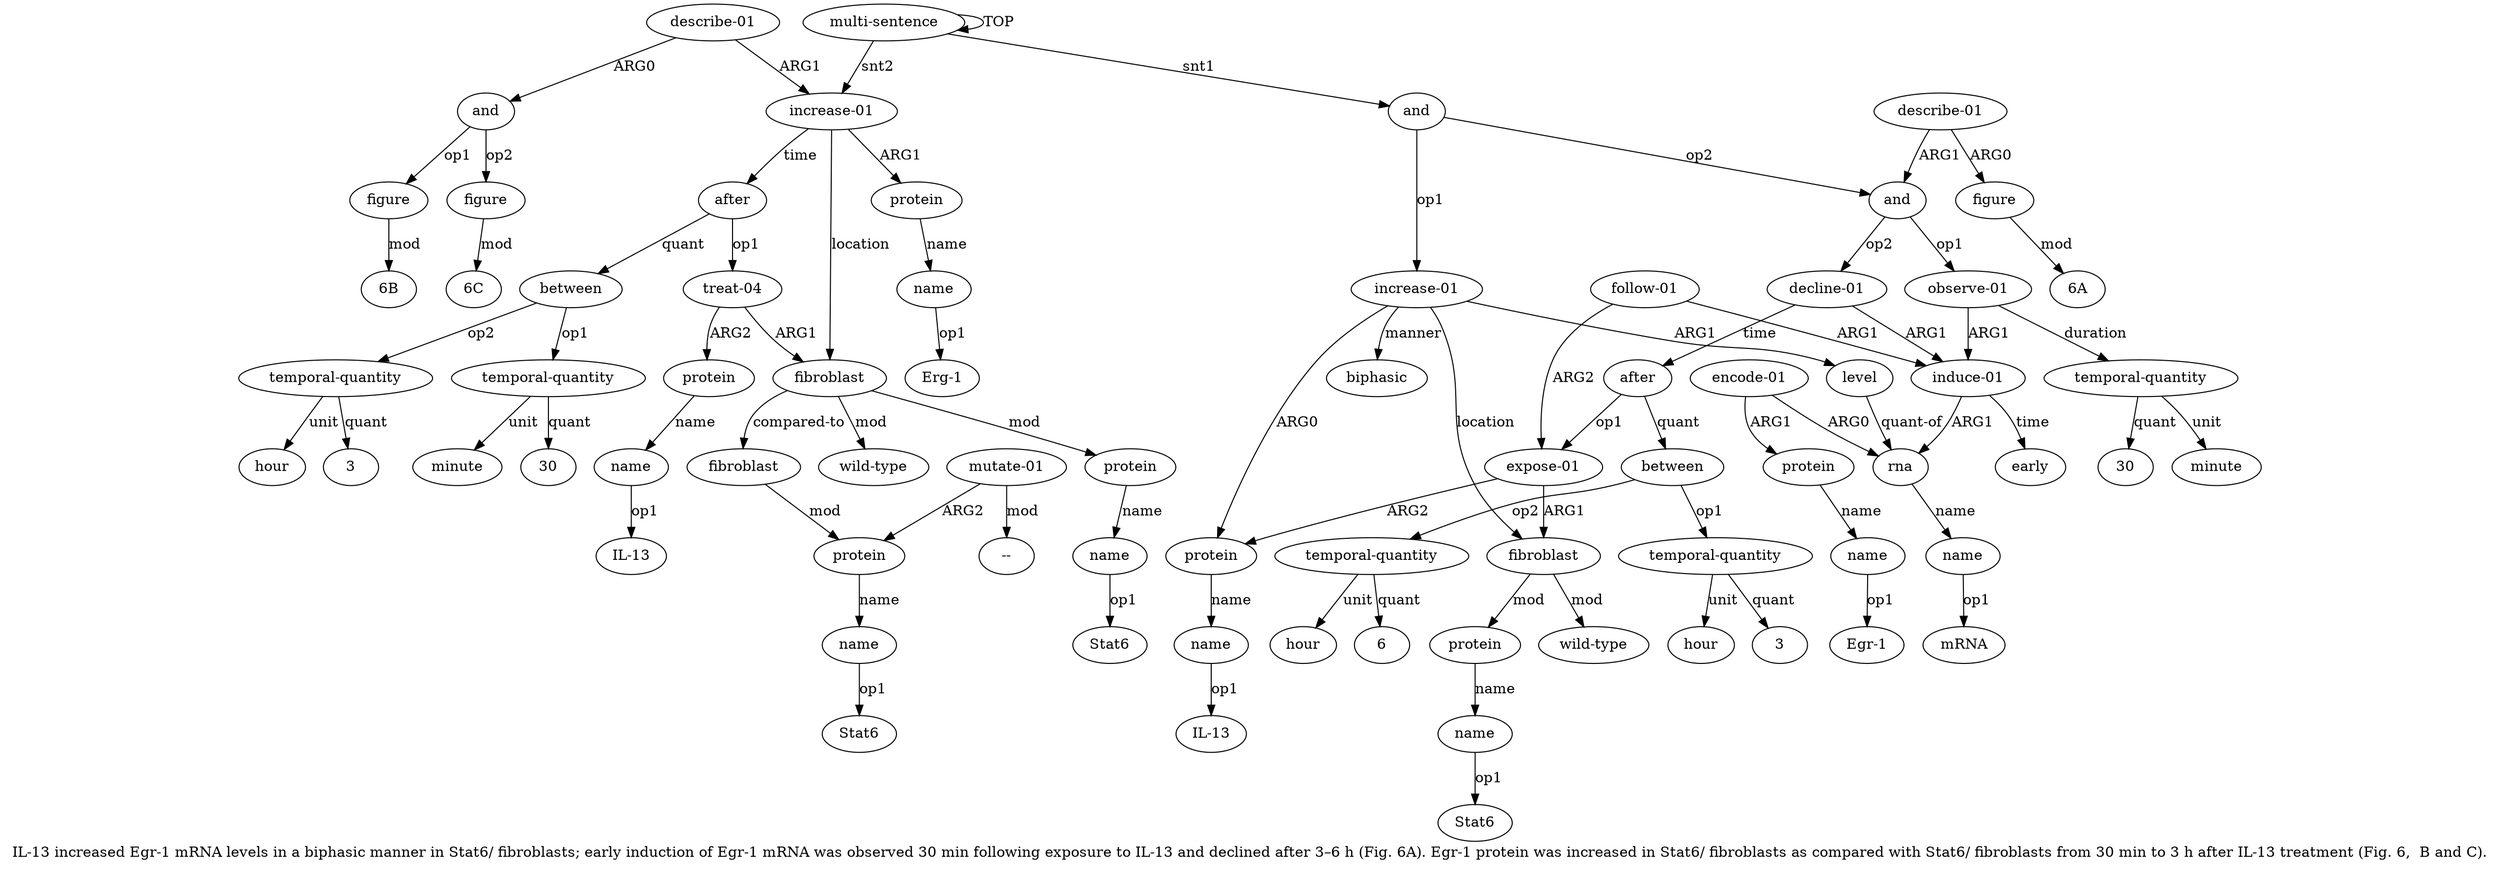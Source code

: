 digraph  {
	graph [label="IL-13 increased Egr-1 mRNA levels in a biphasic manner in Stat6/ fibroblasts; early induction of Egr-1 mRNA was observed 30 min \
following exposure to IL-13 and declined after 3–6 h (Fig. 6A). Egr-1 protein was increased in Stat6/ fibroblasts as compared \
with Stat6/ fibroblasts from 30 min to 3 h after IL-13 treatment (Fig. 6,  B and C)."];
	node [label="\N"];
	a20	 [color=black,
		gold_ind=20,
		gold_label=hour,
		label=hour,
		test_ind=20,
		test_label=hour];
	a21	 [color=black,
		gold_ind=21,
		gold_label="describe-01",
		label="describe-01",
		test_ind=21,
		test_label="describe-01"];
	a22	 [color=black,
		gold_ind=22,
		gold_label=and,
		label=and,
		test_ind=22,
		test_label=and];
	a21 -> a22 [key=0,
	color=black,
	gold_label=ARG0,
	label=ARG0,
	test_label=ARG0];
a1 [color=black,
	gold_ind=1,
	gold_label="increase-01",
	label="increase-01",
	test_ind=1,
	test_label="increase-01"];
a21 -> a1 [key=0,
color=black,
gold_label=ARG1,
label=ARG1,
test_label=ARG1];
a23 [color=black,
gold_ind=23,
gold_label=figure,
label=figure,
test_ind=23,
test_label=figure];
a22 -> a23 [key=0,
color=black,
gold_label=op1,
label=op1,
test_label=op1];
a24 [color=black,
gold_ind=24,
gold_label=figure,
label=figure,
test_ind=24,
test_label=figure];
a22 -> a24 [key=0,
color=black,
gold_label=op2,
label=op2,
test_label=op2];
"a23 6B" [color=black,
gold_ind=-1,
gold_label="6B",
label="6B",
test_ind=-1,
test_label="6B"];
a23 -> "a23 6B" [key=0,
color=black,
gold_label=mod,
label=mod,
test_label=mod];
"a24 6C" [color=black,
gold_ind=-1,
gold_label="6C",
label="6C",
test_ind=-1,
test_label="6C"];
a24 -> "a24 6C" [key=0,
color=black,
gold_label=mod,
label=mod,
test_label=mod];
a25 [color=black,
gold_ind=25,
gold_label=and,
label=and,
test_ind=25,
test_label=and];
a26 [color=black,
gold_ind=26,
gold_label="increase-01",
label="increase-01",
test_ind=26,
test_label="increase-01"];
a25 -> a26 [key=0,
color=black,
gold_label=op1,
label=op1,
test_label=op1];
a35 [color=black,
gold_ind=35,
gold_label=and,
label=and,
test_ind=35,
test_label=and];
a25 -> a35 [key=0,
color=black,
gold_label=op2,
label=op2,
test_label=op2];
a27 [color=black,
gold_ind=27,
gold_label=protein,
label=protein,
test_ind=27,
test_label=protein];
a26 -> a27 [key=0,
color=black,
gold_label=ARG0,
label=ARG0,
test_label=ARG0];
a29 [color=black,
gold_ind=29,
gold_label=level,
label=level,
test_ind=29,
test_label=level];
a26 -> a29 [key=0,
color=black,
gold_label=ARG1,
label=ARG1,
test_label=ARG1];
a31 [color=black,
gold_ind=31,
gold_label=fibroblast,
label=fibroblast,
test_ind=31,
test_label=fibroblast];
a26 -> a31 [key=0,
color=black,
gold_label=location,
label=location,
test_label=location];
a30 [color=black,
gold_ind=30,
gold_label=biphasic,
label=biphasic,
test_ind=30,
test_label=biphasic];
a26 -> a30 [key=0,
color=black,
gold_label=manner,
label=manner,
test_label=manner];
a28 [color=black,
gold_ind=28,
gold_label=name,
label=name,
test_ind=28,
test_label=name];
a27 -> a28 [key=0,
color=black,
gold_label=name,
label=name,
test_label=name];
"a28 IL-13" [color=black,
gold_ind=-1,
gold_label="IL-13",
label="IL-13",
test_ind=-1,
test_label="IL-13"];
a28 -> "a28 IL-13" [key=0,
color=black,
gold_label=op1,
label=op1,
test_label=op1];
a38 [color=black,
gold_ind=38,
gold_label=rna,
label=rna,
test_ind=38,
test_label=rna];
a29 -> a38 [key=0,
color=black,
gold_label="quant-of",
label="quant-of",
test_label="quant-of"];
"a42 Egr-1" [color=black,
gold_ind=-1,
gold_label="Egr-1",
label="Egr-1",
test_ind=-1,
test_label="Egr-1"];
a34 [color=black,
gold_ind=34,
gold_label="wild-type",
label="wild-type",
test_ind=34,
test_label="wild-type"];
a31 -> a34 [key=0,
color=black,
gold_label=mod,
label=mod,
test_label=mod];
a32 [color=black,
gold_ind=32,
gold_label=protein,
label=protein,
test_ind=32,
test_label=protein];
a31 -> a32 [key=0,
color=black,
gold_label=mod,
label=mod,
test_label=mod];
a37 [color=black,
gold_ind=37,
gold_label="induce-01",
label="induce-01",
test_ind=37,
test_label="induce-01"];
a37 -> a38 [key=0,
color=black,
gold_label=ARG1,
label=ARG1,
test_label=ARG1];
a43 [color=black,
gold_ind=43,
gold_label=early,
label=early,
test_ind=43,
test_label=early];
a37 -> a43 [key=0,
color=black,
gold_label=time,
label=time,
test_label=time];
"a10 --" [color=black,
gold_ind=-1,
gold_label="--",
label="--",
test_ind=-1,
test_label="--"];
"a51 3" [color=black,
gold_ind=-1,
gold_label=3,
label=3,
test_ind=-1,
test_label=3];
"a3 Erg-1" [color=black,
gold_ind=-1,
gold_label="Erg-1",
label="Erg-1",
test_ind=-1,
test_label="Erg-1"];
a36 [color=black,
gold_ind=36,
gold_label="observe-01",
label="observe-01",
test_ind=36,
test_label="observe-01"];
a36 -> a37 [key=0,
color=black,
gold_label=ARG1,
label=ARG1,
test_label=ARG1];
a46 [color=black,
gold_ind=46,
gold_label="temporal-quantity",
label="temporal-quantity",
test_ind=46,
test_label="temporal-quantity"];
a36 -> a46 [key=0,
color=black,
gold_label=duration,
label=duration,
test_label=duration];
a33 [color=black,
gold_ind=33,
gold_label=name,
label=name,
test_ind=33,
test_label=name];
"a33 Stat6" [color=black,
gold_ind=-1,
gold_label=Stat6,
label=Stat6,
test_ind=-1,
test_label=Stat6];
a33 -> "a33 Stat6" [key=0,
color=black,
gold_label=op1,
label=op1,
test_label=op1];
a35 -> a36 [key=0,
color=black,
gold_label=op1,
label=op1,
test_label=op1];
a48 [color=black,
gold_ind=48,
gold_label="decline-01",
label="decline-01",
test_ind=48,
test_label="decline-01"];
a35 -> a48 [key=0,
color=black,
gold_label=op2,
label=op2,
test_label=op2];
"a6 Stat6" [color=black,
gold_ind=-1,
gold_label=Stat6,
label=Stat6,
test_ind=-1,
test_label=Stat6];
"a53 6" [color=black,
gold_ind=-1,
gold_label=6,
label=6,
test_ind=-1,
test_label=6];
"a15 IL-13" [color=black,
gold_ind=-1,
gold_label="IL-13",
label="IL-13",
test_ind=-1,
test_label="IL-13"];
a51 [color=black,
gold_ind=51,
gold_label="temporal-quantity",
label="temporal-quantity",
test_ind=51,
test_label="temporal-quantity"];
a51 -> "a51 3" [key=0,
color=black,
gold_label=quant,
label=quant,
test_label=quant];
a52 [color=black,
gold_ind=52,
gold_label=hour,
label=hour,
test_ind=52,
test_label=hour];
a51 -> a52 [key=0,
color=black,
gold_label=unit,
label=unit,
test_label=unit];
a50 [color=black,
gold_ind=50,
gold_label=between,
label=between,
test_ind=50,
test_label=between];
a50 -> a51 [key=0,
color=black,
gold_label=op1,
label=op1,
test_label=op1];
a53 [color=black,
gold_ind=53,
gold_label="temporal-quantity",
label="temporal-quantity",
test_ind=53,
test_label="temporal-quantity"];
a50 -> a53 [key=0,
color=black,
gold_label=op2,
label=op2,
test_label=op2];
a53 -> "a53 6" [key=0,
color=black,
gold_label=quant,
label=quant,
test_label=quant];
a54 [color=black,
gold_ind=54,
gold_label=hour,
label=hour,
test_ind=54,
test_label=hour];
a53 -> a54 [key=0,
color=black,
gold_label=unit,
label=unit,
test_label=unit];
a55 [color=black,
gold_ind=55,
gold_label="describe-01",
label="describe-01",
test_ind=55,
test_label="describe-01"];
a55 -> a35 [key=0,
color=black,
gold_label=ARG1,
label=ARG1,
test_label=ARG1];
a56 [color=black,
gold_ind=56,
gold_label=figure,
label=figure,
test_ind=56,
test_label=figure];
a55 -> a56 [key=0,
color=black,
gold_label=ARG0,
label=ARG0,
test_label=ARG0];
"a56 6A" [color=black,
gold_ind=-1,
gold_label="6A",
label="6A",
test_ind=-1,
test_label="6A"];
a56 -> "a56 6A" [key=0,
color=black,
gold_label=mod,
label=mod,
test_label=mod];
a32 -> a33 [key=0,
color=black,
gold_label=name,
label=name,
test_label=name];
a15 [color=black,
gold_ind=15,
gold_label=name,
label=name,
test_ind=15,
test_label=name];
a15 -> "a15 IL-13" [key=0,
color=black,
gold_label=op1,
label=op1,
test_label=op1];
a14 [color=black,
gold_ind=14,
gold_label=protein,
label=protein,
test_ind=14,
test_label=protein];
a14 -> a15 [key=0,
color=black,
gold_label=name,
label=name,
test_label=name];
a17 [color=black,
gold_ind=17,
gold_label="temporal-quantity",
label="temporal-quantity",
test_ind=17,
test_label="temporal-quantity"];
a18 [color=black,
gold_ind=18,
gold_label=minute,
label=minute,
test_ind=18,
test_label=minute];
a17 -> a18 [key=0,
color=black,
gold_label=unit,
label=unit,
test_label=unit];
"a17 30" [color=black,
gold_ind=-1,
gold_label=30,
label=30,
test_ind=-1,
test_label=30];
a17 -> "a17 30" [key=0,
color=black,
gold_label=quant,
label=quant,
test_label=quant];
a16 [color=black,
gold_ind=16,
gold_label=between,
label=between,
test_ind=16,
test_label=between];
a16 -> a17 [key=0,
color=black,
gold_label=op1,
label=op1,
test_label=op1];
a19 [color=black,
gold_ind=19,
gold_label="temporal-quantity",
label="temporal-quantity",
test_ind=19,
test_label="temporal-quantity"];
a16 -> a19 [key=0,
color=black,
gold_label=op2,
label=op2,
test_label=op2];
a11 [color=black,
gold_ind=11,
gold_label="wild-type",
label="wild-type",
test_ind=11,
test_label="wild-type"];
a10 [color=black,
gold_ind=10,
gold_label="mutate-01",
label="mutate-01",
test_ind=10,
test_label="mutate-01"];
a10 -> "a10 --" [key=0,
color=black,
gold_label=mod,
label=mod,
test_label=mod];
a8 [color=black,
gold_ind=8,
gold_label=protein,
label=protein,
test_ind=8,
test_label=protein];
a10 -> a8 [key=0,
color=black,
gold_label=ARG2,
label=ARG2,
test_label=ARG2];
a13 [color=black,
gold_ind=13,
gold_label="treat-04",
label="treat-04",
test_ind=13,
test_label="treat-04"];
a13 -> a14 [key=0,
color=black,
gold_label=ARG2,
label=ARG2,
test_label=ARG2];
a4 [color=black,
gold_ind=4,
gold_label=fibroblast,
label=fibroblast,
test_ind=4,
test_label=fibroblast];
a13 -> a4 [key=0,
color=black,
gold_label=ARG1,
label=ARG1,
test_label=ARG1];
a12 [color=black,
gold_ind=12,
gold_label=after,
label=after,
test_ind=12,
test_label=after];
a12 -> a16 [key=0,
color=black,
gold_label=quant,
label=quant,
test_label=quant];
a12 -> a13 [key=0,
color=black,
gold_label=op1,
label=op1,
test_label=op1];
a39 [color=black,
gold_ind=39,
gold_label=name,
label=name,
test_ind=39,
test_label=name];
"a39 mRNA" [color=black,
gold_ind=-1,
gold_label=mRNA,
label=mRNA,
test_ind=-1,
test_label=mRNA];
a39 -> "a39 mRNA" [key=0,
color=black,
gold_label=op1,
label=op1,
test_label=op1];
a38 -> a39 [key=0,
color=black,
gold_label=name,
label=name,
test_label=name];
a19 -> a20 [key=0,
color=black,
gold_label=unit,
label=unit,
test_label=unit];
"a19 3" [color=black,
gold_ind=-1,
gold_label=3,
label=3,
test_ind=-1,
test_label=3];
a19 -> "a19 3" [key=0,
color=black,
gold_label=quant,
label=quant,
test_label=quant];
a1 -> a12 [key=0,
color=black,
gold_label=time,
label=time,
test_label=time];
a2 [color=black,
gold_ind=2,
gold_label=protein,
label=protein,
test_ind=2,
test_label=protein];
a1 -> a2 [key=0,
color=black,
gold_label=ARG1,
label=ARG1,
test_label=ARG1];
a1 -> a4 [key=0,
color=black,
gold_label=location,
label=location,
test_label=location];
a0 [color=black,
gold_ind=0,
gold_label="multi-sentence",
label="multi-sentence",
test_ind=0,
test_label="multi-sentence"];
a0 -> a25 [key=0,
color=black,
gold_label=snt1,
label=snt1,
test_label=snt1];
a0 -> a1 [key=0,
color=black,
gold_label=snt2,
label=snt2,
test_label=snt2];
a0 -> a0 [key=0,
color=black,
gold_label=TOP,
label=TOP,
test_label=TOP];
a3 [color=black,
gold_ind=3,
gold_label=name,
label=name,
test_ind=3,
test_label=name];
a3 -> "a3 Erg-1" [key=0,
color=black,
gold_label=op1,
label=op1,
test_label=op1];
a2 -> a3 [key=0,
color=black,
gold_label=name,
label=name,
test_label=name];
a5 [color=black,
gold_ind=5,
gold_label=protein,
label=protein,
test_ind=5,
test_label=protein];
a6 [color=black,
gold_ind=6,
gold_label=name,
label=name,
test_ind=6,
test_label=name];
a5 -> a6 [key=0,
color=black,
gold_label=name,
label=name,
test_label=name];
a4 -> a11 [key=0,
color=black,
gold_label=mod,
label=mod,
test_label=mod];
a4 -> a5 [key=0,
color=black,
gold_label=mod,
label=mod,
test_label=mod];
a7 [color=black,
gold_ind=7,
gold_label=fibroblast,
label=fibroblast,
test_ind=7,
test_label=fibroblast];
a4 -> a7 [key=0,
color=black,
gold_label="compared-to",
label="compared-to",
test_label="compared-to"];
a7 -> a8 [key=0,
color=black,
gold_label=mod,
label=mod,
test_label=mod];
a6 -> "a6 Stat6" [key=0,
color=black,
gold_label=op1,
label=op1,
test_label=op1];
a9 [color=black,
gold_ind=9,
gold_label=name,
label=name,
test_ind=9,
test_label=name];
"a9 Stat6" [color=black,
gold_ind=-1,
gold_label=Stat6,
label=Stat6,
test_ind=-1,
test_label=Stat6];
a9 -> "a9 Stat6" [key=0,
color=black,
gold_label=op1,
label=op1,
test_label=op1];
a8 -> a9 [key=0,
color=black,
gold_label=name,
label=name,
test_label=name];
"a46 30" [color=black,
gold_ind=-1,
gold_label=30,
label=30,
test_ind=-1,
test_label=30];
a46 -> "a46 30" [key=0,
color=black,
gold_label=quant,
label=quant,
test_label=quant];
a47 [color=black,
gold_ind=47,
gold_label=minute,
label=minute,
test_ind=47,
test_label=minute];
a46 -> a47 [key=0,
color=black,
gold_label=unit,
label=unit,
test_label=unit];
a44 [color=black,
gold_ind=44,
gold_label="follow-01",
label="follow-01",
test_ind=44,
test_label="follow-01"];
a44 -> a37 [key=0,
color=black,
gold_label=ARG1,
label=ARG1,
test_label=ARG1];
a45 [color=black,
gold_ind=45,
gold_label="expose-01",
label="expose-01",
test_ind=45,
test_label="expose-01"];
a44 -> a45 [key=0,
color=black,
gold_label=ARG2,
label=ARG2,
test_label=ARG2];
a45 -> a27 [key=0,
color=black,
gold_label=ARG2,
label=ARG2,
test_label=ARG2];
a45 -> a31 [key=0,
color=black,
gold_label=ARG1,
label=ARG1,
test_label=ARG1];
a42 [color=black,
gold_ind=42,
gold_label=name,
label=name,
test_ind=42,
test_label=name];
a42 -> "a42 Egr-1" [key=0,
color=black,
gold_label=op1,
label=op1,
test_label=op1];
a40 [color=black,
gold_ind=40,
gold_label="encode-01",
label="encode-01",
test_ind=40,
test_label="encode-01"];
a40 -> a38 [key=0,
color=black,
gold_label=ARG0,
label=ARG0,
test_label=ARG0];
a41 [color=black,
gold_ind=41,
gold_label=protein,
label=protein,
test_ind=41,
test_label=protein];
a40 -> a41 [key=0,
color=black,
gold_label=ARG1,
label=ARG1,
test_label=ARG1];
a41 -> a42 [key=0,
color=black,
gold_label=name,
label=name,
test_label=name];
a48 -> a37 [key=0,
color=black,
gold_label=ARG1,
label=ARG1,
test_label=ARG1];
a49 [color=black,
gold_ind=49,
gold_label=after,
label=after,
test_ind=49,
test_label=after];
a48 -> a49 [key=0,
color=black,
gold_label=time,
label=time,
test_label=time];
a49 -> a50 [key=0,
color=black,
gold_label=quant,
label=quant,
test_label=quant];
a49 -> a45 [key=0,
color=black,
gold_label=op1,
label=op1,
test_label=op1];
}

